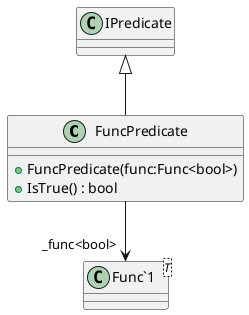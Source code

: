 @startuml
class FuncPredicate {
    + FuncPredicate(func:Func<bool>)
    + IsTrue() : bool
}
class "Func`1"<T> {
}
IPredicate <|-- FuncPredicate
FuncPredicate --> "_func<bool>" "Func`1"
@enduml
